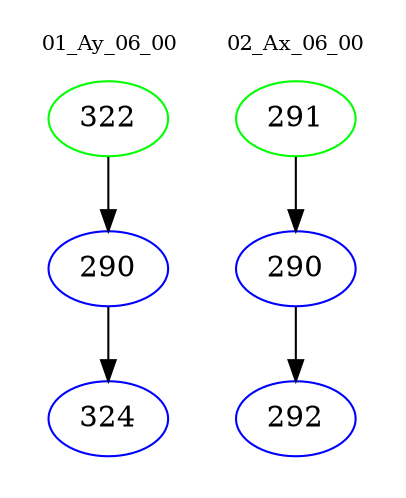 digraph{
subgraph cluster_0 {
color = white
label = "01_Ay_06_00";
fontsize=10;
T0_322 [label="322", color="green"]
T0_322 -> T0_290 [color="black"]
T0_290 [label="290", color="blue"]
T0_290 -> T0_324 [color="black"]
T0_324 [label="324", color="blue"]
}
subgraph cluster_1 {
color = white
label = "02_Ax_06_00";
fontsize=10;
T1_291 [label="291", color="green"]
T1_291 -> T1_290 [color="black"]
T1_290 [label="290", color="blue"]
T1_290 -> T1_292 [color="black"]
T1_292 [label="292", color="blue"]
}
}
